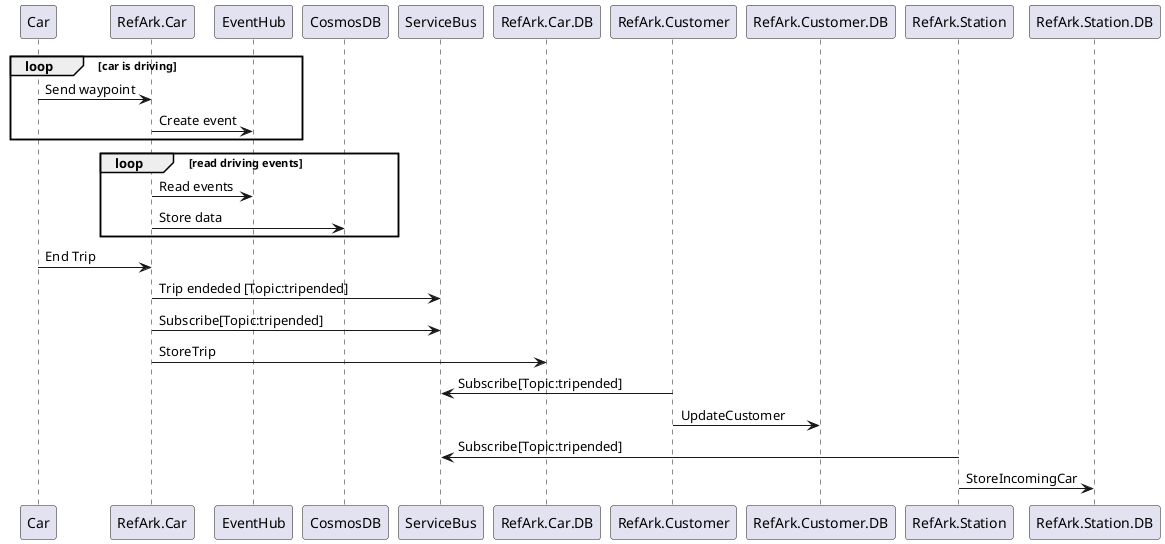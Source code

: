 @@startuml Car is driving
loop car is driving
    Car -> RefArk.Car: Send waypoint
    RefArk.Car -> EventHub: Create event
end
loop read driving events
    RefArk.Car -> EventHub: Read events
    RefArk.Car -> CosmosDB: Store data
end
Car -> RefArk.Car: End Trip
RefArk.Car -> ServiceBus: Trip endeded [Topic:tripended]
RefArk.Car -> ServiceBus: Subscribe[Topic:tripended]
RefArk.Car -> RefArk.Car.DB: StoreTrip
RefArk.Customer -> ServiceBus: Subscribe[Topic:tripended]
RefArk.Customer -> RefArk.Customer.DB: UpdateCustomer
RefArk.Station -> ServiceBus: Subscribe[Topic:tripended]
RefArk.Station -> RefArk.Station.DB: StoreIncomingCar

@@enduml